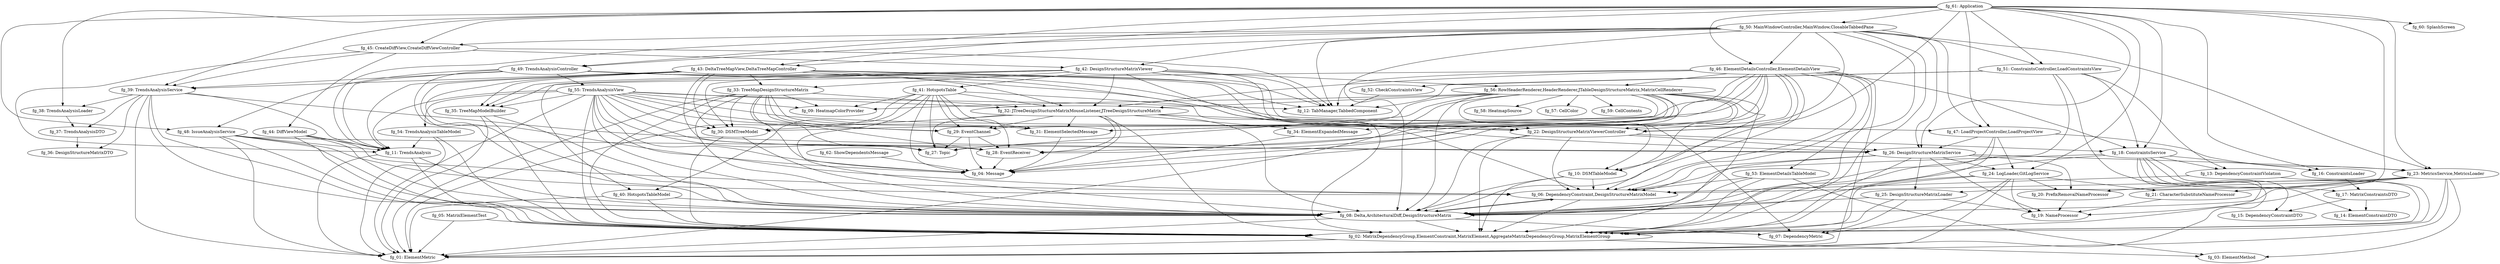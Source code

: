 digraph G { 
"fg_02: MatrixDependencyGroup,ElementConstraint,MatrixElement,AggregateMatrixDependencyGroup,MatrixElementGroup" -> "fg_03: ElementMethod"; 
"fg_02: MatrixDependencyGroup,ElementConstraint,MatrixElement,AggregateMatrixDependencyGroup,MatrixElementGroup" -> "fg_01: ElementMetric"; 
"fg_05: MatrixElementTest" -> "fg_01: ElementMetric"; 
"fg_05: MatrixElementTest" -> "fg_02: MatrixDependencyGroup,ElementConstraint,MatrixElement,AggregateMatrixDependencyGroup,MatrixElementGroup"; 
"fg_06: DependencyConstraint,DesignStructureMatrixModel" -> "fg_08: Delta,ArchitecturalDiff,DesignStructureMatrix"; 
"fg_06: DependencyConstraint,DesignStructureMatrixModel" -> "fg_02: MatrixDependencyGroup,ElementConstraint,MatrixElement,AggregateMatrixDependencyGroup,MatrixElementGroup"; 
"fg_08: Delta,ArchitecturalDiff,DesignStructureMatrix" -> "fg_01: ElementMetric"; 
"fg_08: Delta,ArchitecturalDiff,DesignStructureMatrix" -> "fg_06: DependencyConstraint,DesignStructureMatrixModel"; 
"fg_08: Delta,ArchitecturalDiff,DesignStructureMatrix" -> "fg_07: DependencyMetric"; 
"fg_08: Delta,ArchitecturalDiff,DesignStructureMatrix" -> "fg_02: MatrixDependencyGroup,ElementConstraint,MatrixElement,AggregateMatrixDependencyGroup,MatrixElementGroup"; 
"fg_10: DSMTableModel" -> "fg_06: DependencyConstraint,DesignStructureMatrixModel"; 
"fg_10: DSMTableModel" -> "fg_08: Delta,ArchitecturalDiff,DesignStructureMatrix"; 
"fg_10: DSMTableModel" -> "fg_02: MatrixDependencyGroup,ElementConstraint,MatrixElement,AggregateMatrixDependencyGroup,MatrixElementGroup"; 
"fg_11: TrendsAnalysis" -> "fg_01: ElementMetric"; 
"fg_11: TrendsAnalysis" -> "fg_08: Delta,ArchitecturalDiff,DesignStructureMatrix"; 
"fg_11: TrendsAnalysis" -> "fg_02: MatrixDependencyGroup,ElementConstraint,MatrixElement,AggregateMatrixDependencyGroup,MatrixElementGroup"; 
"fg_13: DependencyConstraintViolation" -> "fg_06: DependencyConstraint,DesignStructureMatrixModel"; 
"fg_13: DependencyConstraintViolation" -> "fg_02: MatrixDependencyGroup,ElementConstraint,MatrixElement,AggregateMatrixDependencyGroup,MatrixElementGroup"; 
"fg_16: ConstraintsLoader" -> "fg_17: MatrixConstraintsDTO"; 
"fg_17: MatrixConstraintsDTO" -> "fg_15: DependencyConstraintDTO"; 
"fg_17: MatrixConstraintsDTO" -> "fg_14: ElementConstraintDTO"; 
"fg_18: ConstraintsService" -> "fg_01: ElementMetric"; 
"fg_18: ConstraintsService" -> "fg_13: DependencyConstraintViolation"; 
"fg_18: ConstraintsService" -> "fg_15: DependencyConstraintDTO"; 
"fg_18: ConstraintsService" -> "fg_16: ConstraintsLoader"; 
"fg_18: ConstraintsService" -> "fg_17: MatrixConstraintsDTO"; 
"fg_18: ConstraintsService" -> "fg_06: DependencyConstraint,DesignStructureMatrixModel"; 
"fg_18: ConstraintsService" -> "fg_08: Delta,ArchitecturalDiff,DesignStructureMatrix"; 
"fg_18: ConstraintsService" -> "fg_14: ElementConstraintDTO"; 
"fg_18: ConstraintsService" -> "fg_02: MatrixDependencyGroup,ElementConstraint,MatrixElement,AggregateMatrixDependencyGroup,MatrixElementGroup"; 
"fg_20: PrefixRemovalNameProcessor" -> "fg_19: NameProcessor"; 
"fg_21: CharacterSubstituteNameProcessor" -> "fg_19: NameProcessor"; 
"fg_22: DesignStructureMatrixViewerController" -> "fg_18: ConstraintsService"; 
"fg_22: DesignStructureMatrixViewerController" -> "fg_26: DesignStructureMatrixService"; 
"fg_22: DesignStructureMatrixViewerController" -> "fg_06: DependencyConstraint,DesignStructureMatrixModel"; 
"fg_22: DesignStructureMatrixViewerController" -> "fg_08: Delta,ArchitecturalDiff,DesignStructureMatrix"; 
"fg_22: DesignStructureMatrixViewerController" -> "fg_02: MatrixDependencyGroup,ElementConstraint,MatrixElement,AggregateMatrixDependencyGroup,MatrixElementGroup"; 
"fg_23: MetricsService,MetricsLoader" -> "fg_03: ElementMethod"; 
"fg_23: MetricsService,MetricsLoader" -> "fg_01: ElementMetric"; 
"fg_23: MetricsService,MetricsLoader" -> "fg_19: NameProcessor"; 
"fg_23: MetricsService,MetricsLoader" -> "fg_21: CharacterSubstituteNameProcessor"; 
"fg_23: MetricsService,MetricsLoader" -> "fg_06: DependencyConstraint,DesignStructureMatrixModel"; 
"fg_23: MetricsService,MetricsLoader" -> "fg_08: Delta,ArchitecturalDiff,DesignStructureMatrix"; 
"fg_23: MetricsService,MetricsLoader" -> "fg_20: PrefixRemovalNameProcessor"; 
"fg_23: MetricsService,MetricsLoader" -> "fg_02: MatrixDependencyGroup,ElementConstraint,MatrixElement,AggregateMatrixDependencyGroup,MatrixElementGroup"; 
"fg_24: LogLoader,GitLogService" -> "fg_01: ElementMetric"; 
"fg_24: LogLoader,GitLogService" -> "fg_19: NameProcessor"; 
"fg_24: LogLoader,GitLogService" -> "fg_21: CharacterSubstituteNameProcessor"; 
"fg_24: LogLoader,GitLogService" -> "fg_07: DependencyMetric"; 
"fg_24: LogLoader,GitLogService" -> "fg_08: Delta,ArchitecturalDiff,DesignStructureMatrix"; 
"fg_24: LogLoader,GitLogService" -> "fg_20: PrefixRemovalNameProcessor"; 
"fg_24: LogLoader,GitLogService" -> "fg_02: MatrixDependencyGroup,ElementConstraint,MatrixElement,AggregateMatrixDependencyGroup,MatrixElementGroup"; 
"fg_25: DesignStructureMatrixLoader" -> "fg_19: NameProcessor"; 
"fg_25: DesignStructureMatrixLoader" -> "fg_07: DependencyMetric"; 
"fg_25: DesignStructureMatrixLoader" -> "fg_08: Delta,ArchitecturalDiff,DesignStructureMatrix"; 
"fg_25: DesignStructureMatrixLoader" -> "fg_02: MatrixDependencyGroup,ElementConstraint,MatrixElement,AggregateMatrixDependencyGroup,MatrixElementGroup"; 
"fg_26: DesignStructureMatrixService" -> "fg_25: DesignStructureMatrixLoader"; 
"fg_26: DesignStructureMatrixService" -> "fg_19: NameProcessor"; 
"fg_26: DesignStructureMatrixService" -> "fg_06: DependencyConstraint,DesignStructureMatrixModel"; 
"fg_26: DesignStructureMatrixService" -> "fg_20: PrefixRemovalNameProcessor"; 
"fg_26: DesignStructureMatrixService" -> "fg_08: Delta,ArchitecturalDiff,DesignStructureMatrix"; 
"fg_26: DesignStructureMatrixService" -> "fg_23: MetricsService,MetricsLoader"; 
"fg_26: DesignStructureMatrixService" -> "fg_02: MatrixDependencyGroup,ElementConstraint,MatrixElement,AggregateMatrixDependencyGroup,MatrixElementGroup"; 
"fg_26: DesignStructureMatrixService" -> "fg_24: LogLoader,GitLogService"; 
"fg_28: EventReceiver" -> "fg_04: Message"; 
"fg_29: EventChannel" -> "fg_04: Message"; 
"fg_29: EventChannel" -> "fg_27: Topic"; 
"fg_29: EventChannel" -> "fg_28: EventReceiver"; 
"fg_30: DSMTreeModel" -> "fg_08: Delta,ArchitecturalDiff,DesignStructureMatrix"; 
"fg_30: DSMTreeModel" -> "fg_02: MatrixDependencyGroup,ElementConstraint,MatrixElement,AggregateMatrixDependencyGroup,MatrixElementGroup"; 
"fg_31: ElementSelectedMessage" -> "fg_04: Message"; 
"fg_32: JTreeDesignStuctureMatrixMouseListener,JTreeDesignStructureMatrix" -> "fg_04: Message"; 
"fg_32: JTreeDesignStuctureMatrixMouseListener,JTreeDesignStructureMatrix" -> "fg_27: Topic"; 
"fg_32: JTreeDesignStuctureMatrixMouseListener,JTreeDesignStructureMatrix" -> "fg_34: ElementExpandedMessage"; 
"fg_32: JTreeDesignStuctureMatrixMouseListener,JTreeDesignStructureMatrix" -> "fg_29: EventChannel"; 
"fg_32: JTreeDesignStuctureMatrixMouseListener,JTreeDesignStructureMatrix" -> "fg_22: DesignStructureMatrixViewerController"; 
"fg_32: JTreeDesignStuctureMatrixMouseListener,JTreeDesignStructureMatrix" -> "fg_30: DSMTreeModel"; 
"fg_32: JTreeDesignStuctureMatrixMouseListener,JTreeDesignStructureMatrix" -> "fg_28: EventReceiver"; 
"fg_32: JTreeDesignStuctureMatrixMouseListener,JTreeDesignStructureMatrix" -> "fg_08: Delta,ArchitecturalDiff,DesignStructureMatrix"; 
"fg_32: JTreeDesignStuctureMatrixMouseListener,JTreeDesignStructureMatrix" -> "fg_31: ElementSelectedMessage"; 
"fg_32: JTreeDesignStuctureMatrixMouseListener,JTreeDesignStructureMatrix" -> "fg_02: MatrixDependencyGroup,ElementConstraint,MatrixElement,AggregateMatrixDependencyGroup,MatrixElementGroup"; 
"fg_33: TreeMapDesignStructureMatrix" -> "fg_04: Message"; 
"fg_33: TreeMapDesignStructureMatrix" -> "fg_01: ElementMetric"; 
"fg_33: TreeMapDesignStructureMatrix" -> "fg_27: Topic"; 
"fg_33: TreeMapDesignStructureMatrix" -> "fg_29: EventChannel"; 
"fg_33: TreeMapDesignStructureMatrix" -> "fg_28: EventReceiver"; 
"fg_33: TreeMapDesignStructureMatrix" -> "fg_30: DSMTreeModel"; 
"fg_33: TreeMapDesignStructureMatrix" -> "fg_08: Delta,ArchitecturalDiff,DesignStructureMatrix"; 
"fg_33: TreeMapDesignStructureMatrix" -> "fg_32: JTreeDesignStuctureMatrixMouseListener,JTreeDesignStructureMatrix"; 
"fg_33: TreeMapDesignStructureMatrix" -> "fg_09: HeatmapColorProvider"; 
"fg_33: TreeMapDesignStructureMatrix" -> "fg_31: ElementSelectedMessage"; 
"fg_33: TreeMapDesignStructureMatrix" -> "fg_02: MatrixDependencyGroup,ElementConstraint,MatrixElement,AggregateMatrixDependencyGroup,MatrixElementGroup"; 
"fg_34: ElementExpandedMessage" -> "fg_04: Message"; 
"fg_35: TreeMapModelBuilder" -> "fg_01: ElementMetric"; 
"fg_35: TreeMapModelBuilder" -> "fg_08: Delta,ArchitecturalDiff,DesignStructureMatrix"; 
"fg_35: TreeMapModelBuilder" -> "fg_02: MatrixDependencyGroup,ElementConstraint,MatrixElement,AggregateMatrixDependencyGroup,MatrixElementGroup"; 
"fg_37: TrendsAnalysisDTO" -> "fg_36: DesignStructureMatrixDTO"; 
"fg_38: TrendsAnalysisLoader" -> "fg_37: TrendsAnalysisDTO"; 
"fg_39: TrendsAnalysisService" -> "fg_01: ElementMetric"; 
"fg_39: TrendsAnalysisService" -> "fg_26: DesignStructureMatrixService"; 
"fg_39: TrendsAnalysisService" -> "fg_37: TrendsAnalysisDTO"; 
"fg_39: TrendsAnalysisService" -> "fg_36: DesignStructureMatrixDTO"; 
"fg_39: TrendsAnalysisService" -> "fg_38: TrendsAnalysisLoader"; 
"fg_39: TrendsAnalysisService" -> "fg_08: Delta,ArchitecturalDiff,DesignStructureMatrix"; 
"fg_39: TrendsAnalysisService" -> "fg_11: TrendsAnalysis"; 
"fg_39: TrendsAnalysisService" -> "fg_02: MatrixDependencyGroup,ElementConstraint,MatrixElement,AggregateMatrixDependencyGroup,MatrixElementGroup"; 
"fg_40: HotspotsTableModel" -> "fg_01: ElementMetric"; 
"fg_40: HotspotsTableModel" -> "fg_08: Delta,ArchitecturalDiff,DesignStructureMatrix"; 
"fg_40: HotspotsTableModel" -> "fg_02: MatrixDependencyGroup,ElementConstraint,MatrixElement,AggregateMatrixDependencyGroup,MatrixElementGroup"; 
"fg_41: HotspotsTable" -> "fg_04: Message"; 
"fg_41: HotspotsTable" -> "fg_01: ElementMetric"; 
"fg_41: HotspotsTable" -> "fg_27: Topic"; 
"fg_41: HotspotsTable" -> "fg_29: EventChannel"; 
"fg_41: HotspotsTable" -> "fg_28: EventReceiver"; 
"fg_41: HotspotsTable" -> "fg_08: Delta,ArchitecturalDiff,DesignStructureMatrix"; 
"fg_41: HotspotsTable" -> "fg_32: JTreeDesignStuctureMatrixMouseListener,JTreeDesignStructureMatrix"; 
"fg_41: HotspotsTable" -> "fg_40: HotspotsTableModel"; 
"fg_41: HotspotsTable" -> "fg_09: HeatmapColorProvider"; 
"fg_41: HotspotsTable" -> "fg_31: ElementSelectedMessage"; 
"fg_41: HotspotsTable" -> "fg_02: MatrixDependencyGroup,ElementConstraint,MatrixElement,AggregateMatrixDependencyGroup,MatrixElementGroup"; 
"fg_42: DesignStructureMatrixViewer" -> "fg_35: TreeMapModelBuilder"; 
"fg_42: DesignStructureMatrixViewer" -> "fg_33: TreeMapDesignStructureMatrix"; 
"fg_42: DesignStructureMatrixViewer" -> "fg_22: DesignStructureMatrixViewerController"; 
"fg_42: DesignStructureMatrixViewer" -> "fg_06: DependencyConstraint,DesignStructureMatrixModel"; 
"fg_42: DesignStructureMatrixViewer" -> "fg_10: DSMTableModel"; 
"fg_42: DesignStructureMatrixViewer" -> "fg_56: RowHeaderRenderer,HeaderRenderer,JTableDesignStructureMatrix,MatrixCellRenderer"; 
"fg_42: DesignStructureMatrixViewer" -> "fg_41: HotspotsTable"; 
"fg_42: DesignStructureMatrixViewer" -> "fg_30: DSMTreeModel"; 
"fg_42: DesignStructureMatrixViewer" -> "fg_40: HotspotsTableModel"; 
"fg_42: DesignStructureMatrixViewer" -> "fg_32: JTreeDesignStuctureMatrixMouseListener,JTreeDesignStructureMatrix"; 
"fg_42: DesignStructureMatrixViewer" -> "fg_12: TabManager,TabbedComponent"; 
"fg_43: DeltaTreeMapView,DeltaTreeMapController" -> "fg_04: Message"; 
"fg_43: DeltaTreeMapView,DeltaTreeMapController" -> "fg_35: TreeMapModelBuilder"; 
"fg_43: DeltaTreeMapView,DeltaTreeMapController" -> "fg_39: TrendsAnalysisService"; 
"fg_43: DeltaTreeMapView,DeltaTreeMapController" -> "fg_33: TreeMapDesignStructureMatrix"; 
"fg_43: DeltaTreeMapView,DeltaTreeMapController" -> "fg_26: DesignStructureMatrixService"; 
"fg_43: DeltaTreeMapView,DeltaTreeMapController" -> "fg_22: DesignStructureMatrixViewerController"; 
"fg_43: DeltaTreeMapView,DeltaTreeMapController" -> "fg_28: EventReceiver"; 
"fg_43: DeltaTreeMapView,DeltaTreeMapController" -> "fg_30: DSMTreeModel"; 
"fg_43: DeltaTreeMapView,DeltaTreeMapController" -> "fg_08: Delta,ArchitecturalDiff,DesignStructureMatrix"; 
"fg_43: DeltaTreeMapView,DeltaTreeMapController" -> "fg_32: JTreeDesignStuctureMatrixMouseListener,JTreeDesignStructureMatrix"; 
"fg_43: DeltaTreeMapView,DeltaTreeMapController" -> "fg_12: TabManager,TabbedComponent"; 
"fg_43: DeltaTreeMapView,DeltaTreeMapController" -> "fg_11: TrendsAnalysis"; 
"fg_44: DiffViewModel" -> "fg_06: DependencyConstraint,DesignStructureMatrixModel"; 
"fg_44: DiffViewModel" -> "fg_08: Delta,ArchitecturalDiff,DesignStructureMatrix"; 
"fg_44: DiffViewModel" -> "fg_02: MatrixDependencyGroup,ElementConstraint,MatrixElement,AggregateMatrixDependencyGroup,MatrixElementGroup"; 
"fg_44: DiffViewModel" -> "fg_11: TrendsAnalysis"; 
"fg_45: CreateDiffView,CreateDiffViewController" -> "fg_39: TrendsAnalysisService"; 
"fg_45: CreateDiffView,CreateDiffViewController" -> "fg_44: DiffViewModel"; 
"fg_45: CreateDiffView,CreateDiffViewController" -> "fg_42: DesignStructureMatrixViewer"; 
"fg_45: CreateDiffView,CreateDiffViewController" -> "fg_12: TabManager,TabbedComponent"; 
"fg_45: CreateDiffView,CreateDiffViewController" -> "fg_11: TrendsAnalysis"; 
"fg_46: ElementDetailsController,ElementDetailsView" -> "fg_35: TreeMapModelBuilder"; 
"fg_46: ElementDetailsController,ElementDetailsView" -> "fg_01: ElementMetric"; 
"fg_46: ElementDetailsController,ElementDetailsView" -> "fg_53: ElementDetailsTableModel"; 
"fg_46: ElementDetailsController,ElementDetailsView" -> "fg_06: DependencyConstraint,DesignStructureMatrixModel"; 
"fg_46: ElementDetailsController,ElementDetailsView" -> "fg_56: RowHeaderRenderer,HeaderRenderer,JTableDesignStructureMatrix,MatrixCellRenderer"; 
"fg_46: ElementDetailsController,ElementDetailsView" -> "fg_28: EventReceiver"; 
"fg_46: ElementDetailsController,ElementDetailsView" -> "fg_08: Delta,ArchitecturalDiff,DesignStructureMatrix"; 
"fg_46: ElementDetailsController,ElementDetailsView" -> "fg_32: JTreeDesignStuctureMatrixMouseListener,JTreeDesignStructureMatrix"; 
"fg_46: ElementDetailsController,ElementDetailsView" -> "fg_02: MatrixDependencyGroup,ElementConstraint,MatrixElement,AggregateMatrixDependencyGroup,MatrixElementGroup"; 
"fg_46: ElementDetailsController,ElementDetailsView" -> "fg_31: ElementSelectedMessage"; 
"fg_46: ElementDetailsController,ElementDetailsView" -> "fg_04: Message"; 
"fg_46: ElementDetailsController,ElementDetailsView" -> "fg_18: ConstraintsService"; 
"fg_46: ElementDetailsController,ElementDetailsView" -> "fg_27: Topic"; 
"fg_46: ElementDetailsController,ElementDetailsView" -> "fg_22: DesignStructureMatrixViewerController"; 
"fg_46: ElementDetailsController,ElementDetailsView" -> "fg_29: EventChannel"; 
"fg_46: ElementDetailsController,ElementDetailsView" -> "fg_10: DSMTableModel"; 
"fg_46: ElementDetailsController,ElementDetailsView" -> "fg_30: DSMTreeModel"; 
"fg_46: ElementDetailsController,ElementDetailsView" -> "fg_12: TabManager,TabbedComponent"; 
"fg_47: LoadProjectController,LoadProjectView" -> "fg_26: DesignStructureMatrixService"; 
"fg_47: LoadProjectController,LoadProjectView" -> "fg_08: Delta,ArchitecturalDiff,DesignStructureMatrix"; 
"fg_47: LoadProjectController,LoadProjectView" -> "fg_23: MetricsService,MetricsLoader"; 
"fg_47: LoadProjectController,LoadProjectView" -> "fg_02: MatrixDependencyGroup,ElementConstraint,MatrixElement,AggregateMatrixDependencyGroup,MatrixElementGroup"; 
"fg_47: LoadProjectController,LoadProjectView" -> "fg_24: LogLoader,GitLogService"; 
"fg_48: IssueAnalysisService" -> "fg_01: ElementMetric"; 
"fg_48: IssueAnalysisService" -> "fg_26: DesignStructureMatrixService"; 
"fg_48: IssueAnalysisService" -> "fg_06: DependencyConstraint,DesignStructureMatrixModel"; 
"fg_48: IssueAnalysisService" -> "fg_08: Delta,ArchitecturalDiff,DesignStructureMatrix"; 
"fg_48: IssueAnalysisService" -> "fg_02: MatrixDependencyGroup,ElementConstraint,MatrixElement,AggregateMatrixDependencyGroup,MatrixElementGroup"; 
"fg_48: IssueAnalysisService" -> "fg_11: TrendsAnalysis"; 
"fg_49: TrendsAnalysisController" -> "fg_55: TrendsAnalysisView"; 
"fg_49: TrendsAnalysisController" -> "fg_39: TrendsAnalysisService"; 
"fg_49: TrendsAnalysisController" -> "fg_22: DesignStructureMatrixViewerController"; 
"fg_49: TrendsAnalysisController" -> "fg_47: LoadProjectController,LoadProjectView"; 
"fg_49: TrendsAnalysisController" -> "fg_48: IssueAnalysisService"; 
"fg_49: TrendsAnalysisController" -> "fg_08: Delta,ArchitecturalDiff,DesignStructureMatrix"; 
"fg_49: TrendsAnalysisController" -> "fg_12: TabManager,TabbedComponent"; 
"fg_49: TrendsAnalysisController" -> "fg_11: TrendsAnalysis"; 
"fg_50: MainWindowController,MainWindow,ClosableTabbedPane" -> "fg_43: DeltaTreeMapView,DeltaTreeMapController"; 
"fg_50: MainWindowController,MainWindow,ClosableTabbedPane" -> "fg_26: DesignStructureMatrixService"; 
"fg_50: MainWindowController,MainWindow,ClosableTabbedPane" -> "fg_51: ConstraintsController,LoadConstraintsView"; 
"fg_50: MainWindowController,MainWindow,ClosableTabbedPane" -> "fg_06: DependencyConstraint,DesignStructureMatrixModel"; 
"fg_50: MainWindowController,MainWindow,ClosableTabbedPane" -> "fg_42: DesignStructureMatrixViewer"; 
"fg_50: MainWindowController,MainWindow,ClosableTabbedPane" -> "fg_46: ElementDetailsController,ElementDetailsView"; 
"fg_50: MainWindowController,MainWindow,ClosableTabbedPane" -> "fg_45: CreateDiffView,CreateDiffViewController"; 
"fg_50: MainWindowController,MainWindow,ClosableTabbedPane" -> "fg_08: Delta,ArchitecturalDiff,DesignStructureMatrix"; 
"fg_50: MainWindowController,MainWindow,ClosableTabbedPane" -> "fg_02: MatrixDependencyGroup,ElementConstraint,MatrixElement,AggregateMatrixDependencyGroup,MatrixElementGroup"; 
"fg_50: MainWindowController,MainWindow,ClosableTabbedPane" -> "fg_22: DesignStructureMatrixViewerController"; 
"fg_50: MainWindowController,MainWindow,ClosableTabbedPane" -> "fg_49: TrendsAnalysisController"; 
"fg_50: MainWindowController,MainWindow,ClosableTabbedPane" -> "fg_47: LoadProjectController,LoadProjectView"; 
"fg_50: MainWindowController,MainWindow,ClosableTabbedPane" -> "fg_23: MetricsService,MetricsLoader"; 
"fg_50: MainWindowController,MainWindow,ClosableTabbedPane" -> "fg_12: TabManager,TabbedComponent"; 
"fg_50: MainWindowController,MainWindow,ClosableTabbedPane" -> "fg_11: TrendsAnalysis"; 
"fg_51: ConstraintsController,LoadConstraintsView" -> "fg_13: DependencyConstraintViolation"; 
"fg_51: ConstraintsController,LoadConstraintsView" -> "fg_18: ConstraintsService"; 
"fg_51: ConstraintsController,LoadConstraintsView" -> "fg_52: CheckConstraintsView"; 
"fg_51: ConstraintsController,LoadConstraintsView" -> "fg_08: Delta,ArchitecturalDiff,DesignStructureMatrix"; 
"fg_51: ConstraintsController,LoadConstraintsView" -> "fg_12: TabManager,TabbedComponent"; 
"fg_51: ConstraintsController,LoadConstraintsView" -> "fg_02: MatrixDependencyGroup,ElementConstraint,MatrixElement,AggregateMatrixDependencyGroup,MatrixElementGroup"; 
"fg_52: CheckConstraintsView" -> "fg_12: TabManager,TabbedComponent"; 
"fg_53: ElementDetailsTableModel" -> "fg_03: ElementMethod"; 
"fg_53: ElementDetailsTableModel" -> "fg_06: DependencyConstraint,DesignStructureMatrixModel"; 
"fg_53: ElementDetailsTableModel" -> "fg_08: Delta,ArchitecturalDiff,DesignStructureMatrix"; 
"fg_53: ElementDetailsTableModel" -> "fg_02: MatrixDependencyGroup,ElementConstraint,MatrixElement,AggregateMatrixDependencyGroup,MatrixElementGroup"; 
"fg_54: TrendsAnalysisTableModel" -> "fg_01: ElementMetric"; 
"fg_54: TrendsAnalysisTableModel" -> "fg_02: MatrixDependencyGroup,ElementConstraint,MatrixElement,AggregateMatrixDependencyGroup,MatrixElementGroup"; 
"fg_54: TrendsAnalysisTableModel" -> "fg_11: TrendsAnalysis"; 
"fg_55: TrendsAnalysisView" -> "fg_35: TreeMapModelBuilder"; 
"fg_55: TrendsAnalysisView" -> "fg_01: ElementMetric"; 
"fg_55: TrendsAnalysisView" -> "fg_06: DependencyConstraint,DesignStructureMatrixModel"; 
"fg_55: TrendsAnalysisView" -> "fg_28: EventReceiver"; 
"fg_55: TrendsAnalysisView" -> "fg_08: Delta,ArchitecturalDiff,DesignStructureMatrix"; 
"fg_55: TrendsAnalysisView" -> "fg_32: JTreeDesignStuctureMatrixMouseListener,JTreeDesignStructureMatrix"; 
"fg_55: TrendsAnalysisView" -> "fg_09: HeatmapColorProvider"; 
"fg_55: TrendsAnalysisView" -> "fg_31: ElementSelectedMessage"; 
"fg_55: TrendsAnalysisView" -> "fg_02: MatrixDependencyGroup,ElementConstraint,MatrixElement,AggregateMatrixDependencyGroup,MatrixElementGroup"; 
"fg_55: TrendsAnalysisView" -> "fg_04: Message"; 
"fg_55: TrendsAnalysisView" -> "fg_27: Topic"; 
"fg_55: TrendsAnalysisView" -> "fg_29: EventChannel"; 
"fg_55: TrendsAnalysisView" -> "fg_22: DesignStructureMatrixViewerController"; 
"fg_55: TrendsAnalysisView" -> "fg_30: DSMTreeModel"; 
"fg_55: TrendsAnalysisView" -> "fg_54: TrendsAnalysisTableModel"; 
"fg_55: TrendsAnalysisView" -> "fg_12: TabManager,TabbedComponent"; 
"fg_55: TrendsAnalysisView" -> "fg_11: TrendsAnalysis"; 
"fg_56: RowHeaderRenderer,HeaderRenderer,JTableDesignStructureMatrix,MatrixCellRenderer" -> "fg_01: ElementMetric"; 
"fg_56: RowHeaderRenderer,HeaderRenderer,JTableDesignStructureMatrix,MatrixCellRenderer" -> "fg_58: HeatmapSource"; 
"fg_56: RowHeaderRenderer,HeaderRenderer,JTableDesignStructureMatrix,MatrixCellRenderer" -> "fg_06: DependencyConstraint,DesignStructureMatrixModel"; 
"fg_56: RowHeaderRenderer,HeaderRenderer,JTableDesignStructureMatrix,MatrixCellRenderer" -> "fg_28: EventReceiver"; 
"fg_56: RowHeaderRenderer,HeaderRenderer,JTableDesignStructureMatrix,MatrixCellRenderer" -> "fg_08: Delta,ArchitecturalDiff,DesignStructureMatrix"; 
"fg_56: RowHeaderRenderer,HeaderRenderer,JTableDesignStructureMatrix,MatrixCellRenderer" -> "fg_32: JTreeDesignStuctureMatrixMouseListener,JTreeDesignStructureMatrix"; 
"fg_56: RowHeaderRenderer,HeaderRenderer,JTableDesignStructureMatrix,MatrixCellRenderer" -> "fg_09: HeatmapColorProvider"; 
"fg_56: RowHeaderRenderer,HeaderRenderer,JTableDesignStructureMatrix,MatrixCellRenderer" -> "fg_02: MatrixDependencyGroup,ElementConstraint,MatrixElement,AggregateMatrixDependencyGroup,MatrixElementGroup"; 
"fg_56: RowHeaderRenderer,HeaderRenderer,JTableDesignStructureMatrix,MatrixCellRenderer" -> "fg_31: ElementSelectedMessage"; 
"fg_56: RowHeaderRenderer,HeaderRenderer,JTableDesignStructureMatrix,MatrixCellRenderer" -> "fg_04: Message"; 
"fg_56: RowHeaderRenderer,HeaderRenderer,JTableDesignStructureMatrix,MatrixCellRenderer" -> "fg_27: Topic"; 
"fg_56: RowHeaderRenderer,HeaderRenderer,JTableDesignStructureMatrix,MatrixCellRenderer" -> "fg_34: ElementExpandedMessage"; 
"fg_56: RowHeaderRenderer,HeaderRenderer,JTableDesignStructureMatrix,MatrixCellRenderer" -> "fg_29: EventChannel"; 
"fg_56: RowHeaderRenderer,HeaderRenderer,JTableDesignStructureMatrix,MatrixCellRenderer" -> "fg_22: DesignStructureMatrixViewerController"; 
"fg_56: RowHeaderRenderer,HeaderRenderer,JTableDesignStructureMatrix,MatrixCellRenderer" -> "fg_10: DSMTableModel"; 
"fg_56: RowHeaderRenderer,HeaderRenderer,JTableDesignStructureMatrix,MatrixCellRenderer" -> "fg_57: CellColor"; 
"fg_56: RowHeaderRenderer,HeaderRenderer,JTableDesignStructureMatrix,MatrixCellRenderer" -> "fg_07: DependencyMetric"; 
"fg_56: RowHeaderRenderer,HeaderRenderer,JTableDesignStructureMatrix,MatrixCellRenderer" -> "fg_59: CellContents"; 
"fg_61: Application" -> "fg_43: DeltaTreeMapView,DeltaTreeMapController"; 
"fg_61: Application" -> "fg_39: TrendsAnalysisService"; 
"fg_61: Application" -> "fg_16: ConstraintsLoader"; 
"fg_61: Application" -> "fg_50: MainWindowController,MainWindow,ClosableTabbedPane"; 
"fg_61: Application" -> "fg_26: DesignStructureMatrixService"; 
"fg_61: Application" -> "fg_51: ConstraintsController,LoadConstraintsView"; 
"fg_61: Application" -> "fg_45: CreateDiffView,CreateDiffViewController"; 
"fg_61: Application" -> "fg_46: ElementDetailsController,ElementDetailsView"; 
"fg_61: Application" -> "fg_48: IssueAnalysisService"; 
"fg_61: Application" -> "fg_60: SplashScreen"; 
"fg_61: Application" -> "fg_38: TrendsAnalysisLoader"; 
"fg_61: Application" -> "fg_24: LogLoader,GitLogService"; 
"fg_61: Application" -> "fg_25: DesignStructureMatrixLoader"; 
"fg_61: Application" -> "fg_18: ConstraintsService"; 
"fg_61: Application" -> "fg_22: DesignStructureMatrixViewerController"; 
"fg_61: Application" -> "fg_47: LoadProjectController,LoadProjectView"; 
"fg_61: Application" -> "fg_49: TrendsAnalysisController"; 
"fg_61: Application" -> "fg_23: MetricsService,MetricsLoader"; 
"fg_62: ShowDependentsMessage" -> "fg_04: Message"; 
}